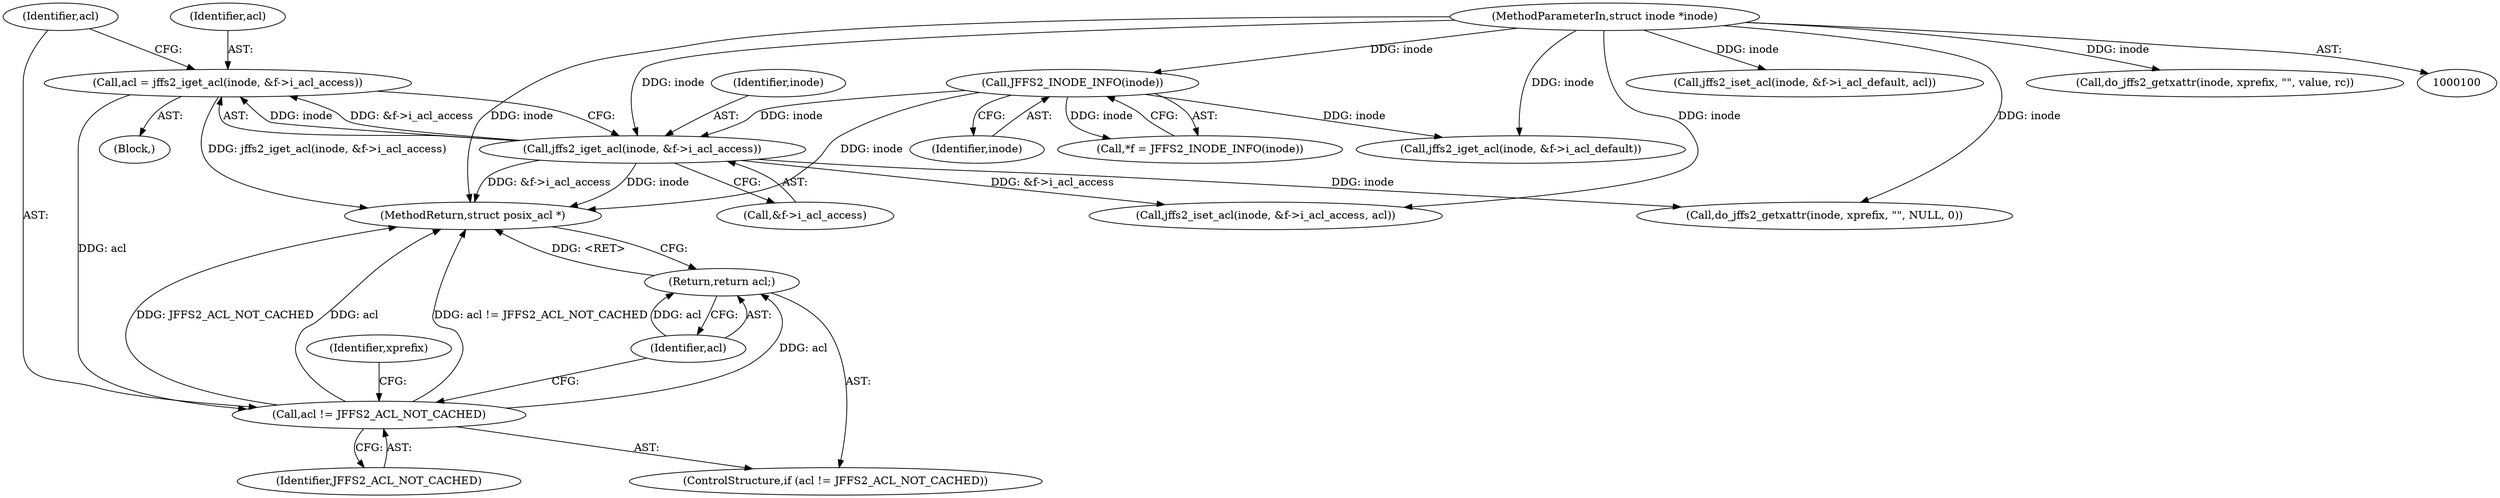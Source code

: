 digraph "0_infradead_9ed437c50d89eabae763dd422579f73fdebf288d@pointer" {
"1000120" [label="(Call,acl = jffs2_iget_acl(inode, &f->i_acl_access))"];
"1000122" [label="(Call,jffs2_iget_acl(inode, &f->i_acl_access))"];
"1000107" [label="(Call,JFFS2_INODE_INFO(inode))"];
"1000101" [label="(MethodParameterIn,struct inode *inode)"];
"1000129" [label="(Call,acl != JFFS2_ACL_NOT_CACHED)"];
"1000132" [label="(Return,return acl;)"];
"1000133" [label="(Identifier,acl)"];
"1000258" [label="(MethodReturn,struct posix_acl *)"];
"1000124" [label="(Call,&f->i_acl_access)"];
"1000239" [label="(Call,jffs2_iset_acl(inode, &f->i_acl_access, acl))"];
"1000128" [label="(ControlStructure,if (acl != JFFS2_ACL_NOT_CACHED))"];
"1000141" [label="(Call,jffs2_iget_acl(inode, &f->i_acl_default))"];
"1000118" [label="(Block,)"];
"1000123" [label="(Identifier,inode)"];
"1000164" [label="(Call,do_jffs2_getxattr(inode, xprefix, \"\", NULL, 0))"];
"1000120" [label="(Call,acl = jffs2_iget_acl(inode, &f->i_acl_access))"];
"1000105" [label="(Call,*f = JFFS2_INODE_INFO(inode))"];
"1000129" [label="(Call,acl != JFFS2_ACL_NOT_CACHED)"];
"1000108" [label="(Identifier,inode)"];
"1000130" [label="(Identifier,acl)"];
"1000248" [label="(Call,jffs2_iset_acl(inode, &f->i_acl_default, acl))"];
"1000189" [label="(Call,do_jffs2_getxattr(inode, xprefix, \"\", value, rc))"];
"1000107" [label="(Call,JFFS2_INODE_INFO(inode))"];
"1000135" [label="(Identifier,xprefix)"];
"1000121" [label="(Identifier,acl)"];
"1000101" [label="(MethodParameterIn,struct inode *inode)"];
"1000132" [label="(Return,return acl;)"];
"1000122" [label="(Call,jffs2_iget_acl(inode, &f->i_acl_access))"];
"1000131" [label="(Identifier,JFFS2_ACL_NOT_CACHED)"];
"1000120" -> "1000118"  [label="AST: "];
"1000120" -> "1000122"  [label="CFG: "];
"1000121" -> "1000120"  [label="AST: "];
"1000122" -> "1000120"  [label="AST: "];
"1000130" -> "1000120"  [label="CFG: "];
"1000120" -> "1000258"  [label="DDG: jffs2_iget_acl(inode, &f->i_acl_access)"];
"1000122" -> "1000120"  [label="DDG: inode"];
"1000122" -> "1000120"  [label="DDG: &f->i_acl_access"];
"1000120" -> "1000129"  [label="DDG: acl"];
"1000122" -> "1000124"  [label="CFG: "];
"1000123" -> "1000122"  [label="AST: "];
"1000124" -> "1000122"  [label="AST: "];
"1000122" -> "1000258"  [label="DDG: inode"];
"1000122" -> "1000258"  [label="DDG: &f->i_acl_access"];
"1000107" -> "1000122"  [label="DDG: inode"];
"1000101" -> "1000122"  [label="DDG: inode"];
"1000122" -> "1000164"  [label="DDG: inode"];
"1000122" -> "1000239"  [label="DDG: &f->i_acl_access"];
"1000107" -> "1000105"  [label="AST: "];
"1000107" -> "1000108"  [label="CFG: "];
"1000108" -> "1000107"  [label="AST: "];
"1000105" -> "1000107"  [label="CFG: "];
"1000107" -> "1000258"  [label="DDG: inode"];
"1000107" -> "1000105"  [label="DDG: inode"];
"1000101" -> "1000107"  [label="DDG: inode"];
"1000107" -> "1000141"  [label="DDG: inode"];
"1000101" -> "1000100"  [label="AST: "];
"1000101" -> "1000258"  [label="DDG: inode"];
"1000101" -> "1000141"  [label="DDG: inode"];
"1000101" -> "1000164"  [label="DDG: inode"];
"1000101" -> "1000189"  [label="DDG: inode"];
"1000101" -> "1000239"  [label="DDG: inode"];
"1000101" -> "1000248"  [label="DDG: inode"];
"1000129" -> "1000128"  [label="AST: "];
"1000129" -> "1000131"  [label="CFG: "];
"1000130" -> "1000129"  [label="AST: "];
"1000131" -> "1000129"  [label="AST: "];
"1000133" -> "1000129"  [label="CFG: "];
"1000135" -> "1000129"  [label="CFG: "];
"1000129" -> "1000258"  [label="DDG: acl"];
"1000129" -> "1000258"  [label="DDG: acl != JFFS2_ACL_NOT_CACHED"];
"1000129" -> "1000258"  [label="DDG: JFFS2_ACL_NOT_CACHED"];
"1000129" -> "1000132"  [label="DDG: acl"];
"1000132" -> "1000128"  [label="AST: "];
"1000132" -> "1000133"  [label="CFG: "];
"1000133" -> "1000132"  [label="AST: "];
"1000258" -> "1000132"  [label="CFG: "];
"1000132" -> "1000258"  [label="DDG: <RET>"];
"1000133" -> "1000132"  [label="DDG: acl"];
}
